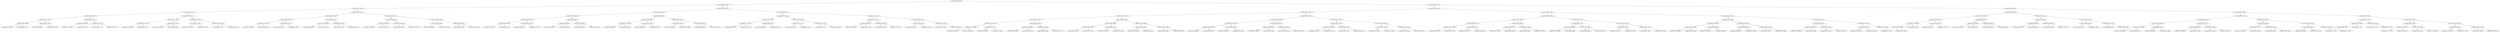 digraph G{
1822296677 [label="Node{data=[3439, 3439]}"]
1822296677 -> 740132276
740132276 [label="Node{data=[2850, 2850]}"]
740132276 -> 1460684517
1460684517 [label="Node{data=[2535, 2535]}"]
1460684517 -> 762029149
762029149 [label="Node{data=[2519, 2519]}"]
762029149 -> 834297527
834297527 [label="Node{data=[2466, 2466]}"]
834297527 -> 1900698897
1900698897 [label="Node{data=[2462, 2462]}"]
1900698897 -> 607656627
607656627 [label="Node{data=[2460, 2460]}"]
607656627 -> 1417747237
1417747237 [label="Node{data=[2451, 2451]}"]
607656627 -> 934127844
934127844 [label="Node{data=[2461, 2461]}"]
1900698897 -> 338479573
338479573 [label="Node{data=[2464, 2464]}"]
338479573 -> 1881519201
1881519201 [label="Node{data=[2463, 2463]}"]
338479573 -> 748802419
748802419 [label="Node{data=[2465, 2465]}"]
834297527 -> 1989256843
1989256843 [label="Node{data=[2470, 2470]}"]
1989256843 -> 67218413
67218413 [label="Node{data=[2468, 2468]}"]
67218413 -> 1507492272
1507492272 [label="Node{data=[2467, 2467]}"]
67218413 -> 2069035441
2069035441 [label="Node{data=[2469, 2469]}"]
1989256843 -> 830894
830894 [label="Node{data=[2472, 2472]}"]
830894 -> 165355649
165355649 [label="Node{data=[2471, 2471]}"]
830894 -> 67237643
67237643 [label="Node{data=[2473, 2473]}"]
762029149 -> 1752308043
1752308043 [label="Node{data=[2527, 2527]}"]
1752308043 -> 234272822
234272822 [label="Node{data=[2523, 2523]}"]
234272822 -> 1576619553
1576619553 [label="Node{data=[2521, 2521]}"]
1576619553 -> 1447772986
1447772986 [label="Node{data=[2520, 2520]}"]
1576619553 -> 780902649
780902649 [label="Node{data=[2522, 2522]}"]
234272822 -> 369396246
369396246 [label="Node{data=[2525, 2525]}"]
369396246 -> 26953393
26953393 [label="Node{data=[2524, 2524]}"]
369396246 -> 222660395
222660395 [label="Node{data=[2526, 2526]}"]
1752308043 -> 2117759506
2117759506 [label="Node{data=[2531, 2531]}"]
2117759506 -> 1281102841
1281102841 [label="Node{data=[2529, 2529]}"]
1281102841 -> 388594189
388594189 [label="Node{data=[2528, 2528]}"]
1281102841 -> 922012444
922012444 [label="Node{data=[2530, 2530]}"]
2117759506 -> 468944178
468944178 [label="Node{data=[2533, 2533]}"]
468944178 -> 933006958
933006958 [label="Node{data=[2532, 2532]}"]
468944178 -> 1807311746
1807311746 [label="Node{data=[2534, 2534]}"]
1460684517 -> 2072377794
2072377794 [label="Node{data=[2834, 2834]}"]
2072377794 -> 2086156693
2086156693 [label="Node{data=[2559, 2559]}"]
2086156693 -> 795092878
795092878 [label="Node{data=[2539, 2539]}"]
795092878 -> 266462355
266462355 [label="Node{data=[2537, 2537]}"]
266462355 -> 1543395140
1543395140 [label="Node{data=[2536, 2536]}"]
266462355 -> 1725385023
1725385023 [label="Node{data=[2538, 2538]}"]
795092878 -> 1744915004
1744915004 [label="Node{data=[2541, 2541]}"]
1744915004 -> 1749348051
1749348051 [label="Node{data=[2540, 2540]}"]
1744915004 -> 1093259496
1093259496 [label="Node{data=[2542, 2542]}"]
2086156693 -> 493614915
493614915 [label="Node{data=[2754, 2754]}"]
493614915 -> 2144935544
2144935544 [label="Node{data=[2696, 2696]}"]
2144935544 -> 816076070
816076070 [label="Node{data=[2685, 2685]}"]
2144935544 -> 1057320266
1057320266 [label="Node{data=[2704, 2704]}"]
493614915 -> 2098615302
2098615302 [label="Node{data=[2832, 2832]}"]
2098615302 -> 1250672386
1250672386 [label="Node{data=[2759, 2759]}"]
2098615302 -> 1486151184
1486151184 [label="Node{data=[2833, 2833]}"]
2072377794 -> 1290766197
1290766197 [label="Node{data=[2842, 2842]}"]
1290766197 -> 51797130
51797130 [label="Node{data=[2838, 2838]}"]
51797130 -> 343048261
343048261 [label="Node{data=[2836, 2836]}"]
343048261 -> 1793636485
1793636485 [label="Node{data=[2835, 2835]}"]
343048261 -> 1510760066
1510760066 [label="Node{data=[2837, 2837]}"]
51797130 -> 1800387397
1800387397 [label="Node{data=[2840, 2840]}"]
1800387397 -> 1807707841
1807707841 [label="Node{data=[2839, 2839]}"]
1800387397 -> 1144836003
1144836003 [label="Node{data=[2841, 2841]}"]
1290766197 -> 2088530408
2088530408 [label="Node{data=[2846, 2846]}"]
2088530408 -> 1795123377
1795123377 [label="Node{data=[2844, 2844]}"]
1795123377 -> 2049366601
2049366601 [label="Node{data=[2843, 2843]}"]
1795123377 -> 1489326969
1489326969 [label="Node{data=[2845, 2845]}"]
2088530408 -> 1193908920
1193908920 [label="Node{data=[2848, 2848]}"]
1193908920 -> 1451411468
1451411468 [label="Node{data=[2847, 2847]}"]
1193908920 -> 448439303
448439303 [label="Node{data=[2849, 2849]}"]
740132276 -> 1754690226
1754690226 [label="Node{data=[3082, 3082]}"]
1754690226 -> 1667352898
1667352898 [label="Node{data=[2985, 2985]}"]
1667352898 -> 602128266
602128266 [label="Node{data=[2858, 2858]}"]
602128266 -> 1815522669
1815522669 [label="Node{data=[2854, 2854]}"]
1815522669 -> 929976763
929976763 [label="Node{data=[2852, 2852]}"]
929976763 -> 1521006029
1521006029 [label="Node{data=[2851, 2851]}"]
929976763 -> 1678331645
1678331645 [label="Node{data=[2853, 2853]}"]
1815522669 -> 1024314068
1024314068 [label="Node{data=[2856, 2856]}"]
1024314068 -> 2016130887
2016130887 [label="Node{data=[2855, 2855]}"]
1024314068 -> 1731355474
1731355474 [label="Node{data=[2857, 2857]}"]
602128266 -> 1239594991
1239594991 [label="Node{data=[2880, 2880]}"]
1239594991 -> 443195245
443195245 [label="Node{data=[2860, 2860]}"]
443195245 -> 1071547112
1071547112 [label="Node{data=[2859, 2859]}"]
443195245 -> 1258446514
1258446514 [label="Node{data=[2861, 2861]}"]
1239594991 -> 394515954
394515954 [label="Node{data=[2909, 2909]}"]
394515954 -> 1499247000
1499247000 [label="Node{data=[2904, 2904]}"]
394515954 -> 308195737
308195737 [label="Node{data=[2953, 2953]}"]
1667352898 -> 1265670830
1265670830 [label="Node{data=[2993, 2993]}"]
1265670830 -> 1112930935
1112930935 [label="Node{data=[2989, 2989]}"]
1112930935 -> 2117686228
2117686228 [label="Node{data=[2987, 2987]}"]
2117686228 -> 428664819
428664819 [label="Node{data=[2986, 2986]}"]
2117686228 -> 1457961862
1457961862 [label="Node{data=[2988, 2988]}"]
1112930935 -> 999126383
999126383 [label="Node{data=[2991, 2991]}"]
999126383 -> 253638201
253638201 [label="Node{data=[2990, 2990]}"]
999126383 -> 1901325142
1901325142 [label="Node{data=[2992, 2992]}"]
1265670830 -> 302666865
302666865 [label="Node{data=[2997, 2997]}"]
302666865 -> 1123843410
1123843410 [label="Node{data=[2995, 2995]}"]
1123843410 -> 1009595594
1009595594 [label="Node{data=[2994, 2994]}"]
1123843410 -> 1388998978
1388998978 [label="Node{data=[2996, 2996]}"]
302666865 -> 304287414
304287414 [label="Node{data=[3080, 3080]}"]
304287414 -> 857012045
857012045 [label="Node{data=[2998, 2998]}"]
304287414 -> 1716133505
1716133505 [label="Node{data=[3081, 3081]}"]
1754690226 -> 1728783211
1728783211 [label="Node{data=[3423, 3423]}"]
1728783211 -> 1834473346
1834473346 [label="Node{data=[3415, 3415]}"]
1834473346 -> 2037251066
2037251066 [label="Node{data=[3165, 3165]}"]
2037251066 -> 1332042816
1332042816 [label="Node{data=[3100, 3100]}"]
1332042816 -> 1909141180
1909141180 [label="Node{data=[3083, 3083]}"]
1332042816 -> 577965248
577965248 [label="Node{data=[3131, 3131]}"]
2037251066 -> 886542687
886542687 [label="Node{data=[3409, 3409]}"]
886542687 -> 1370836185
1370836185 [label="Node{data=[3388, 3388]}"]
886542687 -> 2032346781
2032346781 [label="Node{data=[3414, 3414]}"]
1834473346 -> 1133256821
1133256821 [label="Node{data=[3419, 3419]}"]
1133256821 -> 1264131122
1264131122 [label="Node{data=[3417, 3417]}"]
1264131122 -> 821121540
821121540 [label="Node{data=[3416, 3416]}"]
1264131122 -> 1342610761
1342610761 [label="Node{data=[3418, 3418]}"]
1133256821 -> 1923846324
1923846324 [label="Node{data=[3421, 3421]}"]
1923846324 -> 1896917599
1896917599 [label="Node{data=[3420, 3420]}"]
1923846324 -> 1263253259
1263253259 [label="Node{data=[3422, 3422]}"]
1728783211 -> 801343486
801343486 [label="Node{data=[3431, 3431]}"]
801343486 -> 29596802
29596802 [label="Node{data=[3427, 3427]}"]
29596802 -> 1970638007
1970638007 [label="Node{data=[3425, 3425]}"]
1970638007 -> 1670418173
1670418173 [label="Node{data=[3424, 3424]}"]
1970638007 -> 1348409606
1348409606 [label="Node{data=[3426, 3426]}"]
29596802 -> 1298507779
1298507779 [label="Node{data=[3429, 3429]}"]
1298507779 -> 338466092
338466092 [label="Node{data=[3428, 3428]}"]
1298507779 -> 1940653618
1940653618 [label="Node{data=[3430, 3430]}"]
801343486 -> 1528014440
1528014440 [label="Node{data=[3435, 3435]}"]
1528014440 -> 1003890873
1003890873 [label="Node{data=[3433, 3433]}"]
1003890873 -> 1268997914
1268997914 [label="Node{data=[3432, 3432]}"]
1003890873 -> 1487752650
1487752650 [label="Node{data=[3434, 3434]}"]
1528014440 -> 516653137
516653137 [label="Node{data=[3437, 3437]}"]
516653137 -> 349368529
349368529 [label="Node{data=[3436, 3436]}"]
516653137 -> 1163409118
1163409118 [label="Node{data=[3438, 3438]}"]
1822296677 -> 2007621794
2007621794 [label="Node{data=[4747, 4747]}"]
2007621794 -> 891432718
891432718 [label="Node{data=[3928, 3928]}"]
891432718 -> 913638659
913638659 [label="Node{data=[3867, 3867]}"]
913638659 -> 840903637
840903637 [label="Node{data=[3793, 3793]}"]
840903637 -> 176906692
176906692 [label="Node{data=[3447, 3447]}"]
176906692 -> 787838404
787838404 [label="Node{data=[3443, 3443]}"]
787838404 -> 808853508
808853508 [label="Node{data=[3441, 3441]}"]
808853508 -> 2067588180
2067588180 [label="Node{data=[3440, 3440]}"]
808853508 -> 711471030
711471030 [label="Node{data=[3442, 3442]}"]
787838404 -> 792081514
792081514 [label="Node{data=[3445, 3445]}"]
792081514 -> 780212104
780212104 [label="Node{data=[3444, 3444]}"]
792081514 -> 839075912
839075912 [label="Node{data=[3446, 3446]}"]
176906692 -> 1509807137
1509807137 [label="Node{data=[3451, 3451]}"]
1509807137 -> 1198927376
1198927376 [label="Node{data=[3449, 3449]}"]
1198927376 -> 1634552865
1634552865 [label="Node{data=[3448, 3448]}"]
1198927376 -> 1233389900
1233389900 [label="Node{data=[3450, 3450]}"]
1509807137 -> 2121240705
2121240705 [label="Node{data=[3632, 3632]}"]
2121240705 -> 144652274
144652274 [label="Node{data=[3496, 3496]}"]
2121240705 -> 60321412
60321412 [label="Node{data=[3787, 3787]}"]
840903637 -> 1790958034
1790958034 [label="Node{data=[3859, 3859]}"]
1790958034 -> 1750509468
1750509468 [label="Node{data=[3855, 3855]}"]
1750509468 -> 419900867
419900867 [label="Node{data=[3853, 3853]}"]
419900867 -> 1504414761
1504414761 [label="Node{data=[3852, 3852]}"]
419900867 -> 1297006471
1297006471 [label="Node{data=[3854, 3854]}"]
1750509468 -> 284789749
284789749 [label="Node{data=[3857, 3857]}"]
284789749 -> 816895260
816895260 [label="Node{data=[3856, 3856]}"]
284789749 -> 897572327
897572327 [label="Node{data=[3858, 3858]}"]
1790958034 -> 225832520
225832520 [label="Node{data=[3863, 3863]}"]
225832520 -> 1359968816
1359968816 [label="Node{data=[3861, 3861]}"]
1359968816 -> 1738628408
1738628408 [label="Node{data=[3860, 3860]}"]
1359968816 -> 754595022
754595022 [label="Node{data=[3862, 3862]}"]
225832520 -> 249534647
249534647 [label="Node{data=[3865, 3865]}"]
249534647 -> 606846374
606846374 [label="Node{data=[3864, 3864]}"]
249534647 -> 1234070662
1234070662 [label="Node{data=[3866, 3866]}"]
913638659 -> 875523389
875523389 [label="Node{data=[3912, 3912]}"]
875523389 -> 1187467567
1187467567 [label="Node{data=[3904, 3904]}"]
1187467567 -> 1064829660
1064829660 [label="Node{data=[3900, 3900]}"]
1064829660 -> 86549481
86549481 [label="Node{data=[3898, 3898]}"]
86549481 -> 1243701492
1243701492 [label="Node{data=[3868, 3868]}"]
86549481 -> 915607222
915607222 [label="Node{data=[3899, 3899]}"]
1064829660 -> 1233294426
1233294426 [label="Node{data=[3902, 3902]}"]
1233294426 -> 167072104
167072104 [label="Node{data=[3901, 3901]}"]
1233294426 -> 1217570402
1217570402 [label="Node{data=[3903, 3903]}"]
1187467567 -> 1717233528
1717233528 [label="Node{data=[3908, 3908]}"]
1717233528 -> 1000841133
1000841133 [label="Node{data=[3906, 3906]}"]
1000841133 -> 419100576
419100576 [label="Node{data=[3905, 3905]}"]
1000841133 -> 1158079339
1158079339 [label="Node{data=[3907, 3907]}"]
1717233528 -> 1951837588
1951837588 [label="Node{data=[3910, 3910]}"]
1951837588 -> 1930104388
1930104388 [label="Node{data=[3909, 3909]}"]
1951837588 -> 1015263346
1015263346 [label="Node{data=[3911, 3911]}"]
875523389 -> 1324089650
1324089650 [label="Node{data=[3920, 3920]}"]
1324089650 -> 253177718
253177718 [label="Node{data=[3916, 3916]}"]
253177718 -> 608532990
608532990 [label="Node{data=[3914, 3914]}"]
608532990 -> 98852132
98852132 [label="Node{data=[3913, 3913]}"]
608532990 -> 732903739
732903739 [label="Node{data=[3915, 3915]}"]
253177718 -> 494260135
494260135 [label="Node{data=[3918, 3918]}"]
494260135 -> 317775742
317775742 [label="Node{data=[3917, 3917]}"]
494260135 -> 895139193
895139193 [label="Node{data=[3919, 3919]}"]
1324089650 -> 1735277576
1735277576 [label="Node{data=[3924, 3924]}"]
1735277576 -> 1414909877
1414909877 [label="Node{data=[3922, 3922]}"]
1414909877 -> 1078649198
1078649198 [label="Node{data=[3921, 3921]}"]
1414909877 -> 538652011
538652011 [label="Node{data=[3923, 3923]}"]
1735277576 -> 914606876
914606876 [label="Node{data=[3926, 3926]}"]
914606876 -> 1280414238
1280414238 [label="Node{data=[3925, 3925]}"]
914606876 -> 1527204715
1527204715 [label="Node{data=[3927, 3927]}"]
891432718 -> 571360533
571360533 [label="Node{data=[3979, 3979]}"]
571360533 -> 176009571
176009571 [label="Node{data=[3963, 3963]}"]
176009571 -> 1249641296
1249641296 [label="Node{data=[3955, 3955]}"]
1249641296 -> 725697895
725697895 [label="Node{data=[3932, 3932]}"]
725697895 -> 2067237879
2067237879 [label="Node{data=[3930, 3930]}"]
2067237879 -> 480697179
480697179 [label="Node{data=[3929, 3929]}"]
2067237879 -> 912932124
912932124 [label="Node{data=[3931, 3931]}"]
725697895 -> 388054219
388054219 [label="Node{data=[3953, 3953]}"]
388054219 -> 1351513579
1351513579 [label="Node{data=[3952, 3952]}"]
388054219 -> 2060976290
2060976290 [label="Node{data=[3954, 3954]}"]
1249641296 -> 498946104
498946104 [label="Node{data=[3959, 3959]}"]
498946104 -> 65331232
65331232 [label="Node{data=[3957, 3957]}"]
65331232 -> 552004762
552004762 [label="Node{data=[3956, 3956]}"]
65331232 -> 444671284
444671284 [label="Node{data=[3958, 3958]}"]
498946104 -> 1841994444
1841994444 [label="Node{data=[3961, 3961]}"]
1841994444 -> 1225491125
1225491125 [label="Node{data=[3960, 3960]}"]
1841994444 -> 1587422514
1587422514 [label="Node{data=[3962, 3962]}"]
176009571 -> 1302664016
1302664016 [label="Node{data=[3971, 3971]}"]
1302664016 -> 1946221778
1946221778 [label="Node{data=[3967, 3967]}"]
1946221778 -> 1636554445
1636554445 [label="Node{data=[3965, 3965]}"]
1636554445 -> 1309923451
1309923451 [label="Node{data=[3964, 3964]}"]
1636554445 -> 726236538
726236538 [label="Node{data=[3966, 3966]}"]
1946221778 -> 1482486445
1482486445 [label="Node{data=[3969, 3969]}"]
1482486445 -> 1734240981
1734240981 [label="Node{data=[3968, 3968]}"]
1482486445 -> 928949829
928949829 [label="Node{data=[3970, 3970]}"]
1302664016 -> 1469886329
1469886329 [label="Node{data=[3975, 3975]}"]
1469886329 -> 1751840445
1751840445 [label="Node{data=[3973, 3973]}"]
1751840445 -> 2088120743
2088120743 [label="Node{data=[3972, 3972]}"]
1751840445 -> 1054399714
1054399714 [label="Node{data=[3974, 3974]}"]
1469886329 -> 210586407
210586407 [label="Node{data=[3977, 3977]}"]
210586407 -> 862817045
862817045 [label="Node{data=[3976, 3976]}"]
210586407 -> 2119925718
2119925718 [label="Node{data=[3978, 3978]}"]
571360533 -> 102535987
102535987 [label="Node{data=[4065, 4065]}"]
102535987 -> 1622025380
1622025380 [label="Node{data=[3987, 3987]}"]
1622025380 -> 1069821575
1069821575 [label="Node{data=[3983, 3983]}"]
1069821575 -> 440685414
440685414 [label="Node{data=[3981, 3981]}"]
440685414 -> 2024001046
2024001046 [label="Node{data=[3980, 3980]}"]
440685414 -> 1773756066
1773756066 [label="Node{data=[3982, 3982]}"]
1069821575 -> 2006447364
2006447364 [label="Node{data=[3985, 3985]}"]
2006447364 -> 1341151219
1341151219 [label="Node{data=[3984, 3984]}"]
2006447364 -> 700838757
700838757 [label="Node{data=[3986, 3986]}"]
1622025380 -> 170583217
170583217 [label="Node{data=[4029, 4029]}"]
170583217 -> 1113394981
1113394981 [label="Node{data=[3989, 3989]}"]
1113394981 -> 266307410
266307410 [label="Node{data=[3988, 3988]}"]
1113394981 -> 151458583
151458583 [label="Node{data=[3990, 3990]}"]
170583217 -> 1414885866
1414885866 [label="Node{data=[4063, 4063]}"]
1414885866 -> 2128312418
2128312418 [label="Node{data=[4062, 4062]}"]
1414885866 -> 223188476
223188476 [label="Node{data=[4064, 4064]}"]
102535987 -> 1021554921
1021554921 [label="Node{data=[4073, 4073]}"]
1021554921 -> 1137073342
1137073342 [label="Node{data=[4069, 4069]}"]
1137073342 -> 1727734988
1727734988 [label="Node{data=[4067, 4067]}"]
1727734988 -> 133742490
133742490 [label="Node{data=[4066, 4066]}"]
1727734988 -> 641545076
641545076 [label="Node{data=[4068, 4068]}"]
1137073342 -> 1466939553
1466939553 [label="Node{data=[4071, 4071]}"]
1466939553 -> 1745693636
1745693636 [label="Node{data=[4070, 4070]}"]
1466939553 -> 709582128
709582128 [label="Node{data=[4072, 4072]}"]
1021554921 -> 1696759198
1696759198 [label="Node{data=[4743, 4743]}"]
1696759198 -> 1336044331
1336044331 [label="Node{data=[4159, 4159]}"]
1336044331 -> 1315977744
1315977744 [label="Node{data=[4109, 4109]}"]
1336044331 -> 1042439219
1042439219 [label="Node{data=[4691, 4691]}"]
1696759198 -> 1218058468
1218058468 [label="Node{data=[4745, 4745]}"]
1218058468 -> 339597807
339597807 [label="Node{data=[4744, 4744]}"]
1218058468 -> 1540538818
1540538818 [label="Node{data=[4746, 4746]}"]
2007621794 -> 2000538959
2000538959 [label="Node{data=[4959, 4959]}"]
2000538959 -> 1878566516
1878566516 [label="Node{data=[4896, 4896]}"]
1878566516 -> 368109765
368109765 [label="Node{data=[4755, 4755]}"]
368109765 -> 1491199848
1491199848 [label="Node{data=[4751, 4751]}"]
1491199848 -> 1093607054
1093607054 [label="Node{data=[4749, 4749]}"]
1093607054 -> 1808718809
1808718809 [label="Node{data=[4748, 4748]}"]
1093607054 -> 2045419685
2045419685 [label="Node{data=[4750, 4750]}"]
1491199848 -> 786940503
786940503 [label="Node{data=[4753, 4753]}"]
786940503 -> 386232939
386232939 [label="Node{data=[4752, 4752]}"]
786940503 -> 168325953
168325953 [label="Node{data=[4754, 4754]}"]
368109765 -> 642454829
642454829 [label="Node{data=[4892, 4892]}"]
642454829 -> 917409481
917409481 [label="Node{data=[4858, 4858]}"]
917409481 -> 168043613
168043613 [label="Node{data=[4840, 4840]}"]
917409481 -> 1138744359
1138744359 [label="Node{data=[4891, 4891]}"]
642454829 -> 1036213004
1036213004 [label="Node{data=[4894, 4894]}"]
1036213004 -> 2144944827
2144944827 [label="Node{data=[4893, 4893]}"]
1036213004 -> 1414838225
1414838225 [label="Node{data=[4895, 4895]}"]
1878566516 -> 1767335832
1767335832 [label="Node{data=[4951, 4951]}"]
1767335832 -> 1315654277
1315654277 [label="Node{data=[4929, 4929]}"]
1315654277 -> 2073171305
2073171305 [label="Node{data=[4898, 4898]}"]
2073171305 -> 176803829
176803829 [label="Node{data=[4897, 4897]}"]
2073171305 -> 1479545499
1479545499 [label="Node{data=[4899, 4899]}"]
1315654277 -> 1276855418
1276855418 [label="Node{data=[4949, 4949]}"]
1276855418 -> 667494861
667494861 [label="Node{data=[4948, 4948]}"]
1276855418 -> 1677438118
1677438118 [label="Node{data=[4950, 4950]}"]
1767335832 -> 998755976
998755976 [label="Node{data=[4955, 4955]}"]
998755976 -> 757691670
757691670 [label="Node{data=[4953, 4953]}"]
757691670 -> 1128314431
1128314431 [label="Node{data=[4952, 4952]}"]
757691670 -> 2103487597
2103487597 [label="Node{data=[4954, 4954]}"]
998755976 -> 2014764743
2014764743 [label="Node{data=[4957, 4957]}"]
2014764743 -> 519144726
519144726 [label="Node{data=[4956, 4956]}"]
2014764743 -> 1489381817
1489381817 [label="Node{data=[4958, 4958]}"]
2000538959 -> 549315848
549315848 [label="Node{data=[7644, 7644]}"]
549315848 -> 1846798142
1846798142 [label="Node{data=[4975, 4975]}"]
1846798142 -> 2094532319
2094532319 [label="Node{data=[4967, 4967]}"]
2094532319 -> 356147996
356147996 [label="Node{data=[4963, 4963]}"]
356147996 -> 1516261654
1516261654 [label="Node{data=[4961, 4961]}"]
1516261654 -> 733706099
733706099 [label="Node{data=[4960, 4960]}"]
1516261654 -> 401170981
401170981 [label="Node{data=[4962, 4962]}"]
356147996 -> 1359860039
1359860039 [label="Node{data=[4965, 4965]}"]
1359860039 -> 155046545
155046545 [label="Node{data=[4964, 4964]}"]
1359860039 -> 2043489322
2043489322 [label="Node{data=[4966, 4966]}"]
2094532319 -> 636064124
636064124 [label="Node{data=[4971, 4971]}"]
636064124 -> 441576303
441576303 [label="Node{data=[4969, 4969]}"]
441576303 -> 2107575278
2107575278 [label="Node{data=[4968, 4968]}"]
441576303 -> 1831060491
1831060491 [label="Node{data=[4970, 4970]}"]
636064124 -> 78170786
78170786 [label="Node{data=[4973, 4973]}"]
78170786 -> 297227211
297227211 [label="Node{data=[4972, 4972]}"]
78170786 -> 343075432
343075432 [label="Node{data=[4974, 4974]}"]
1846798142 -> 1736603505
1736603505 [label="Node{data=[4983, 4983]}"]
1736603505 -> 624774393
624774393 [label="Node{data=[4979, 4979]}"]
624774393 -> 247429790
247429790 [label="Node{data=[4977, 4977]}"]
247429790 -> 220065931
220065931 [label="Node{data=[4976, 4976]}"]
247429790 -> 2043684774
2043684774 [label="Node{data=[4978, 4978]}"]
624774393 -> 918943457
918943457 [label="Node{data=[4981, 4981]}"]
918943457 -> 1130041645
1130041645 [label="Node{data=[4980, 4980]}"]
918943457 -> 564148325
564148325 [label="Node{data=[4982, 4982]}"]
1736603505 -> 1505089248
1505089248 [label="Node{data=[5054, 5054]}"]
1505089248 -> 1088311753
1088311753 [label="Node{data=[4985, 4985]}"]
1088311753 -> 1528296070
1528296070 [label="Node{data=[4984, 4984]}"]
1088311753 -> 2077526673
2077526673 [label="Node{data=[5020, 5020]}"]
1505089248 -> 203506141
203506141 [label="Node{data=[6508, 6508]}"]
203506141 -> 1052969353
1052969353 [label="Node{data=[5067, 5067]}"]
203506141 -> 1520721685
1520721685 [label="Node{data=[6516, 6516]}"]
549315848 -> 92002002
92002002 [label="Node{data=[7676, 7676]}"]
92002002 -> 55726089
55726089 [label="Node{data=[7672, 7672]}"]
55726089 -> 628858539
628858539 [label="Node{data=[7646, 7646]}"]
628858539 -> 1566515686
1566515686 [label="Node{data=[7645, 7645]}"]
628858539 -> 105492953
105492953 [label="Node{data=[7671, 7671]}"]
55726089 -> 386562817
386562817 [label="Node{data=[7674, 7674]}"]
386562817 -> 1862082957
1862082957 [label="Node{data=[7673, 7673]}"]
386562817 -> 1250524581
1250524581 [label="Node{data=[7675, 7675]}"]
92002002 -> 17160788
17160788 [label="Node{data=[7684, 7684]}"]
17160788 -> 1158900486
1158900486 [label="Node{data=[7680, 7680]}"]
1158900486 -> 1122360160
1122360160 [label="Node{data=[7678, 7678]}"]
1122360160 -> 1124131532
1124131532 [label="Node{data=[7677, 7677]}"]
1122360160 -> 1819826050
1819826050 [label="Node{data=[7679, 7679]}"]
1158900486 -> 854411856
854411856 [label="Node{data=[7682, 7682]}"]
854411856 -> 1589623222
1589623222 [label="Node{data=[7681, 7681]}"]
854411856 -> 443364911
443364911 [label="Node{data=[7683, 7683]}"]
17160788 -> 872920743
872920743 [label="Node{data=[7785, 7785]}"]
872920743 -> 1818285501
1818285501 [label="Node{data=[7686, 7686]}"]
1818285501 -> 1328653198
1328653198 [label="Node{data=[7685, 7685]}"]
1818285501 -> 1017001993
1017001993 [label="Node{data=[7687, 7687]}"]
872920743 -> 900006835
900006835 [label="Node{data=[8781, 8781]}"]
900006835 -> 1594025351
1594025351 [label="Node{data=[7856, 7856]}"]
900006835 -> 502071354
502071354 [label="Node{data=[8815, 8815]}"]
}